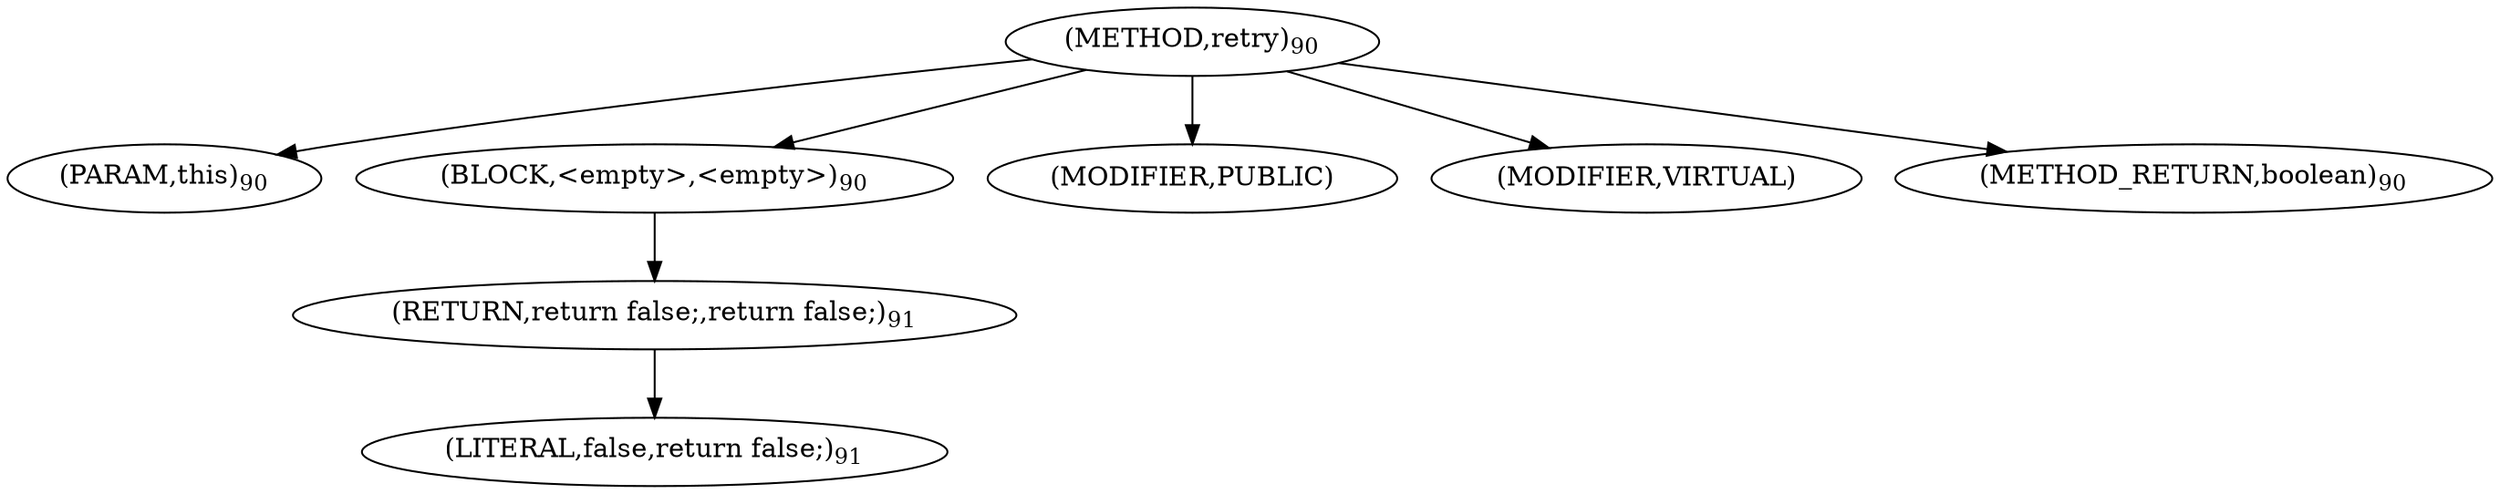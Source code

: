 digraph "retry" {  
"153" [label = <(METHOD,retry)<SUB>90</SUB>> ]
"154" [label = <(PARAM,this)<SUB>90</SUB>> ]
"155" [label = <(BLOCK,&lt;empty&gt;,&lt;empty&gt;)<SUB>90</SUB>> ]
"156" [label = <(RETURN,return false;,return false;)<SUB>91</SUB>> ]
"157" [label = <(LITERAL,false,return false;)<SUB>91</SUB>> ]
"158" [label = <(MODIFIER,PUBLIC)> ]
"159" [label = <(MODIFIER,VIRTUAL)> ]
"160" [label = <(METHOD_RETURN,boolean)<SUB>90</SUB>> ]
  "153" -> "154" 
  "153" -> "155" 
  "153" -> "158" 
  "153" -> "159" 
  "153" -> "160" 
  "155" -> "156" 
  "156" -> "157" 
}
